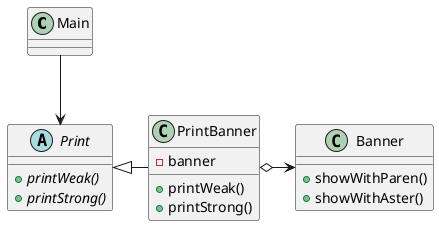 @startuml

class Main {
}
abstract class Print {
    +{abstract} printWeak()
    +{abstract} printStrong()
}
class PrintBanner {
    -banner
    +printWeak()
    +printStrong()
}
class Banner {
    +showWithParen()
    +showWithAster()
}

Main --> Print
Print <|- PrintBanner
PrintBanner o-> Banner

@enduml